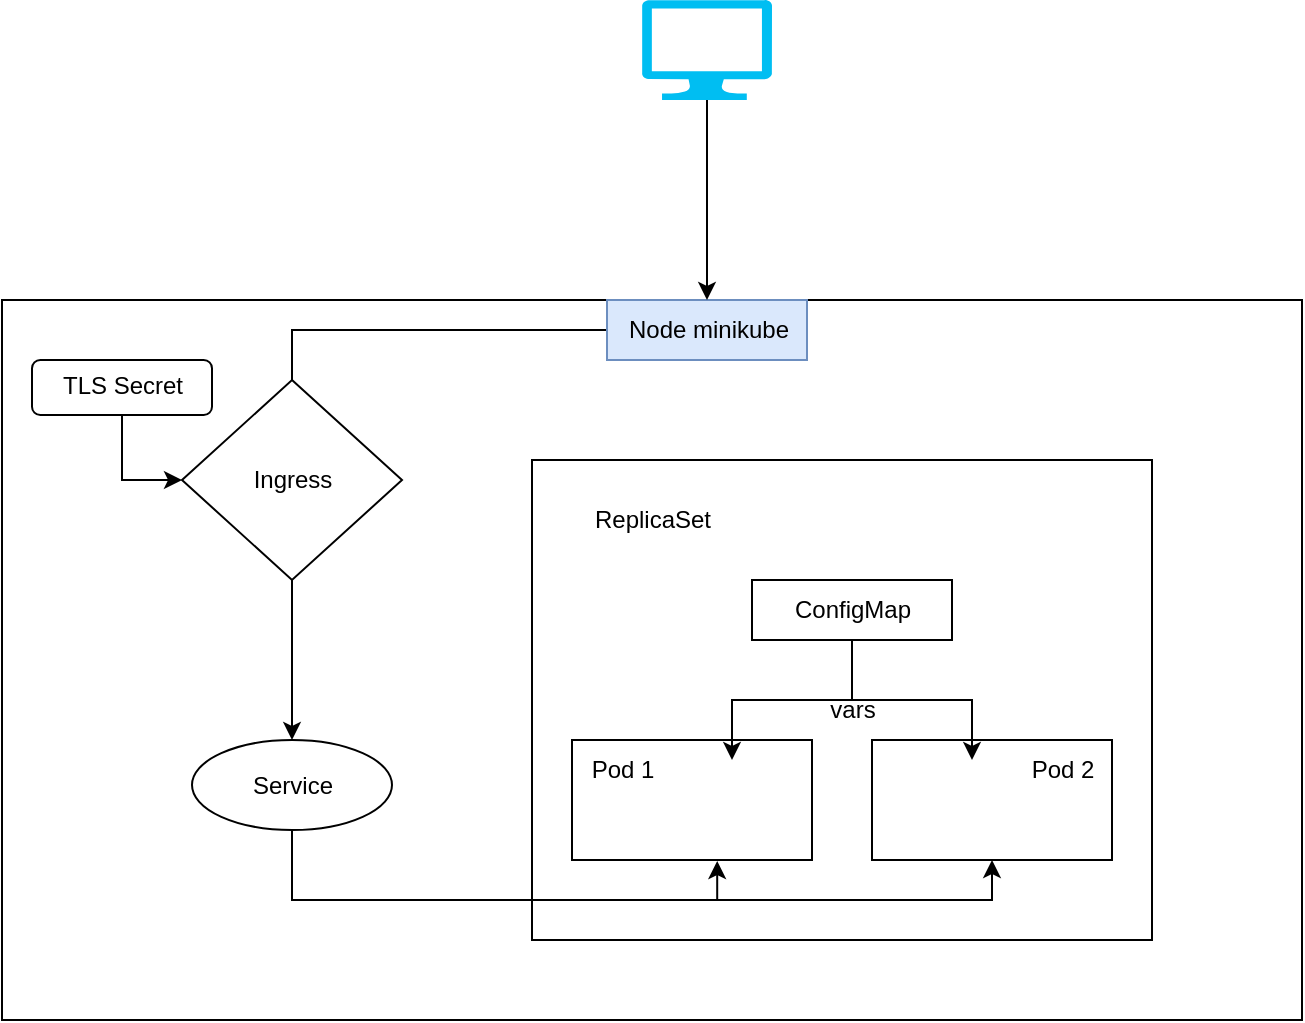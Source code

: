 <mxfile version="20.5.1" type="github">
  <diagram id="Qy7682RELUKG2msuOTHz" name="Page-1">
    <mxGraphModel dx="893" dy="503" grid="1" gridSize="10" guides="1" tooltips="1" connect="1" arrows="1" fold="1" page="1" pageScale="1" pageWidth="827" pageHeight="1169" math="0" shadow="0">
      <root>
        <mxCell id="0" />
        <mxCell id="1" parent="0" />
        <mxCell id="J3wNMaAdLXpvXrncayiv-27" value="" style="rounded=0;whiteSpace=wrap;html=1;" vertex="1" parent="1">
          <mxGeometry x="70" y="190" width="650" height="360" as="geometry" />
        </mxCell>
        <mxCell id="J3wNMaAdLXpvXrncayiv-1" value="" style="rounded=0;whiteSpace=wrap;html=1;" vertex="1" parent="1">
          <mxGeometry x="335" y="270" width="310" height="240" as="geometry" />
        </mxCell>
        <mxCell id="J3wNMaAdLXpvXrncayiv-2" value="ReplicaSet" style="text;html=1;resizable=0;autosize=1;align=center;verticalAlign=middle;points=[];fillColor=none;strokeColor=none;rounded=0;" vertex="1" parent="1">
          <mxGeometry x="355" y="285" width="80" height="30" as="geometry" />
        </mxCell>
        <mxCell id="J3wNMaAdLXpvXrncayiv-3" value="" style="rounded=0;whiteSpace=wrap;html=1;" vertex="1" parent="1">
          <mxGeometry x="445" y="330" width="100" height="30" as="geometry" />
        </mxCell>
        <mxCell id="J3wNMaAdLXpvXrncayiv-5" value="ConfigMap" style="text;html=1;resizable=0;autosize=1;align=center;verticalAlign=middle;points=[];fillColor=none;strokeColor=none;rounded=0;" vertex="1" parent="1">
          <mxGeometry x="455" y="330" width="80" height="30" as="geometry" />
        </mxCell>
        <mxCell id="J3wNMaAdLXpvXrncayiv-6" value="" style="rounded=0;whiteSpace=wrap;html=1;" vertex="1" parent="1">
          <mxGeometry x="355" y="410" width="120" height="60" as="geometry" />
        </mxCell>
        <mxCell id="J3wNMaAdLXpvXrncayiv-7" value="" style="shape=image;html=1;verticalAlign=top;verticalLabelPosition=bottom;labelBackgroundColor=#ffffff;imageAspect=0;aspect=fixed;image=https://cdn0.iconfinder.com/data/icons/social-media-2104/24/social_media_social_media_logo_docker-128.png" vertex="1" parent="1">
          <mxGeometry x="415" y="420" width="40" height="40" as="geometry" />
        </mxCell>
        <mxCell id="J3wNMaAdLXpvXrncayiv-8" value="Pod 1" style="text;html=1;resizable=0;autosize=1;align=center;verticalAlign=middle;points=[];fillColor=none;strokeColor=none;rounded=0;" vertex="1" parent="1">
          <mxGeometry x="355" y="410" width="50" height="30" as="geometry" />
        </mxCell>
        <mxCell id="J3wNMaAdLXpvXrncayiv-9" value="" style="rounded=0;whiteSpace=wrap;html=1;" vertex="1" parent="1">
          <mxGeometry x="505" y="410" width="120" height="60" as="geometry" />
        </mxCell>
        <mxCell id="J3wNMaAdLXpvXrncayiv-10" value="" style="shape=image;html=1;verticalAlign=top;verticalLabelPosition=bottom;labelBackgroundColor=#ffffff;imageAspect=0;aspect=fixed;image=https://cdn0.iconfinder.com/data/icons/social-media-2104/24/social_media_social_media_logo_docker-128.png" vertex="1" parent="1">
          <mxGeometry x="535" y="420" width="40" height="40" as="geometry" />
        </mxCell>
        <mxCell id="J3wNMaAdLXpvXrncayiv-11" value="Pod 2" style="text;html=1;resizable=0;autosize=1;align=center;verticalAlign=middle;points=[];fillColor=none;strokeColor=none;rounded=0;" vertex="1" parent="1">
          <mxGeometry x="575" y="410" width="50" height="30" as="geometry" />
        </mxCell>
        <mxCell id="J3wNMaAdLXpvXrncayiv-13" style="edgeStyle=orthogonalEdgeStyle;rounded=0;orthogonalLoop=1;jettySize=auto;html=1;entryX=0.5;entryY=0;entryDx=0;entryDy=0;" edge="1" parent="1" source="J3wNMaAdLXpvXrncayiv-5" target="J3wNMaAdLXpvXrncayiv-7">
          <mxGeometry relative="1" as="geometry" />
        </mxCell>
        <mxCell id="J3wNMaAdLXpvXrncayiv-14" style="edgeStyle=orthogonalEdgeStyle;rounded=0;orthogonalLoop=1;jettySize=auto;html=1;entryX=0.5;entryY=0;entryDx=0;entryDy=0;" edge="1" parent="1" source="J3wNMaAdLXpvXrncayiv-5" target="J3wNMaAdLXpvXrncayiv-10">
          <mxGeometry relative="1" as="geometry">
            <Array as="points">
              <mxPoint x="495" y="390" />
              <mxPoint x="555" y="390" />
            </Array>
          </mxGeometry>
        </mxCell>
        <mxCell id="J3wNMaAdLXpvXrncayiv-24" style="edgeStyle=orthogonalEdgeStyle;rounded=0;orthogonalLoop=1;jettySize=auto;html=1;exitX=0.5;exitY=1;exitDx=0;exitDy=0;entryX=0.605;entryY=1.009;entryDx=0;entryDy=0;entryPerimeter=0;" edge="1" parent="1" source="J3wNMaAdLXpvXrncayiv-16" target="J3wNMaAdLXpvXrncayiv-6">
          <mxGeometry relative="1" as="geometry" />
        </mxCell>
        <mxCell id="J3wNMaAdLXpvXrncayiv-25" style="edgeStyle=orthogonalEdgeStyle;rounded=0;orthogonalLoop=1;jettySize=auto;html=1;exitX=0.5;exitY=1;exitDx=0;exitDy=0;entryX=0.5;entryY=1;entryDx=0;entryDy=0;" edge="1" parent="1" source="J3wNMaAdLXpvXrncayiv-16" target="J3wNMaAdLXpvXrncayiv-9">
          <mxGeometry relative="1" as="geometry" />
        </mxCell>
        <mxCell id="J3wNMaAdLXpvXrncayiv-16" value="" style="ellipse;whiteSpace=wrap;html=1;" vertex="1" parent="1">
          <mxGeometry x="165" y="410" width="100" height="45" as="geometry" />
        </mxCell>
        <mxCell id="J3wNMaAdLXpvXrncayiv-17" value="Service&lt;br&gt;" style="text;html=1;resizable=0;autosize=1;align=center;verticalAlign=middle;points=[];fillColor=none;strokeColor=none;rounded=0;" vertex="1" parent="1">
          <mxGeometry x="185" y="417.5" width="60" height="30" as="geometry" />
        </mxCell>
        <mxCell id="J3wNMaAdLXpvXrncayiv-32" style="edgeStyle=orthogonalEdgeStyle;rounded=0;orthogonalLoop=1;jettySize=auto;html=1;entryX=0.5;entryY=0;entryDx=0;entryDy=0;" edge="1" parent="1" source="J3wNMaAdLXpvXrncayiv-28" target="J3wNMaAdLXpvXrncayiv-16">
          <mxGeometry relative="1" as="geometry" />
        </mxCell>
        <mxCell id="J3wNMaAdLXpvXrncayiv-28" value="Node minikube" style="text;html=1;resizable=0;autosize=1;align=center;verticalAlign=middle;points=[];fillColor=#dae8fc;strokeColor=#6c8ebf;rounded=0;" vertex="1" parent="1">
          <mxGeometry x="372.5" y="190" width="100" height="30" as="geometry" />
        </mxCell>
        <mxCell id="J3wNMaAdLXpvXrncayiv-33" style="edgeStyle=orthogonalEdgeStyle;rounded=0;orthogonalLoop=1;jettySize=auto;html=1;exitX=0.5;exitY=1;exitDx=0;exitDy=0;exitPerimeter=0;" edge="1" parent="1" source="J3wNMaAdLXpvXrncayiv-29" target="J3wNMaAdLXpvXrncayiv-28">
          <mxGeometry relative="1" as="geometry" />
        </mxCell>
        <mxCell id="J3wNMaAdLXpvXrncayiv-29" value="" style="verticalLabelPosition=bottom;html=1;verticalAlign=top;align=center;strokeColor=none;fillColor=#00BEF2;shape=mxgraph.azure.computer;pointerEvents=1;" vertex="1" parent="1">
          <mxGeometry x="390" y="40" width="65" height="50" as="geometry" />
        </mxCell>
        <mxCell id="J3wNMaAdLXpvXrncayiv-34" value="vars" style="text;html=1;resizable=0;autosize=1;align=center;verticalAlign=middle;points=[];fillColor=none;strokeColor=none;rounded=0;" vertex="1" parent="1">
          <mxGeometry x="470" y="380" width="50" height="30" as="geometry" />
        </mxCell>
        <mxCell id="J3wNMaAdLXpvXrncayiv-18" value="" style="rhombus;whiteSpace=wrap;html=1;" vertex="1" parent="1">
          <mxGeometry x="160" y="230" width="110" height="100" as="geometry" />
        </mxCell>
        <mxCell id="J3wNMaAdLXpvXrncayiv-19" value="Ingress" style="text;html=1;resizable=0;autosize=1;align=center;verticalAlign=middle;points=[];fillColor=none;strokeColor=none;rounded=0;" vertex="1" parent="1">
          <mxGeometry x="185" y="265" width="60" height="30" as="geometry" />
        </mxCell>
        <mxCell id="J3wNMaAdLXpvXrncayiv-20" value="" style="rounded=1;whiteSpace=wrap;html=1;" vertex="1" parent="1">
          <mxGeometry x="85" y="220" width="90" height="27.5" as="geometry" />
        </mxCell>
        <mxCell id="J3wNMaAdLXpvXrncayiv-37" style="edgeStyle=orthogonalEdgeStyle;rounded=0;orthogonalLoop=1;jettySize=auto;html=1;entryX=0;entryY=0.5;entryDx=0;entryDy=0;" edge="1" parent="1" source="J3wNMaAdLXpvXrncayiv-21" target="J3wNMaAdLXpvXrncayiv-18">
          <mxGeometry relative="1" as="geometry" />
        </mxCell>
        <mxCell id="J3wNMaAdLXpvXrncayiv-21" value="TLS Secret" style="text;html=1;resizable=0;autosize=1;align=center;verticalAlign=middle;points=[];fillColor=none;strokeColor=none;rounded=0;" vertex="1" parent="1">
          <mxGeometry x="90" y="217.5" width="80" height="30" as="geometry" />
        </mxCell>
      </root>
    </mxGraphModel>
  </diagram>
</mxfile>
